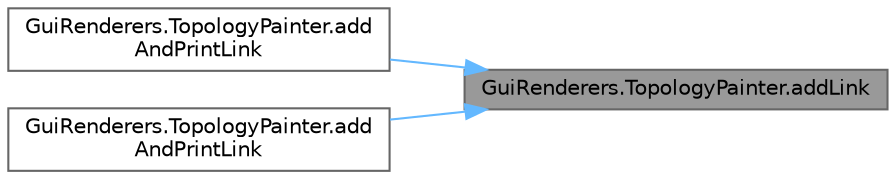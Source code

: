 digraph "GuiRenderers.TopologyPainter.addLink"
{
 // LATEX_PDF_SIZE
  bgcolor="transparent";
  edge [fontname=Helvetica,fontsize=10,labelfontname=Helvetica,labelfontsize=10];
  node [fontname=Helvetica,fontsize=10,shape=box,height=0.2,width=0.4];
  rankdir="RL";
  Node1 [id="Node000001",label="GuiRenderers.TopologyPainter.addLink",height=0.2,width=0.4,color="gray40", fillcolor="grey60", style="filled", fontcolor="black",tooltip=" "];
  Node1 -> Node2 [id="edge1_Node000001_Node000002",dir="back",color="steelblue1",style="solid",tooltip=" "];
  Node2 [id="Node000002",label="GuiRenderers.TopologyPainter.add\lAndPrintLink",height=0.2,width=0.4,color="grey40", fillcolor="white", style="filled",URL="$class_gui_renderers_1_1_topology_painter.html#a80e900d364e9af95b2d24dd29e247c64",tooltip=" "];
  Node1 -> Node3 [id="edge2_Node000001_Node000003",dir="back",color="steelblue1",style="solid",tooltip=" "];
  Node3 [id="Node000003",label="GuiRenderers.TopologyPainter.add\lAndPrintLink",height=0.2,width=0.4,color="grey40", fillcolor="white", style="filled",URL="$class_gui_renderers_1_1_topology_painter.html#a1cf50659b31e8fa1c4b2081596045554",tooltip=" "];
}
